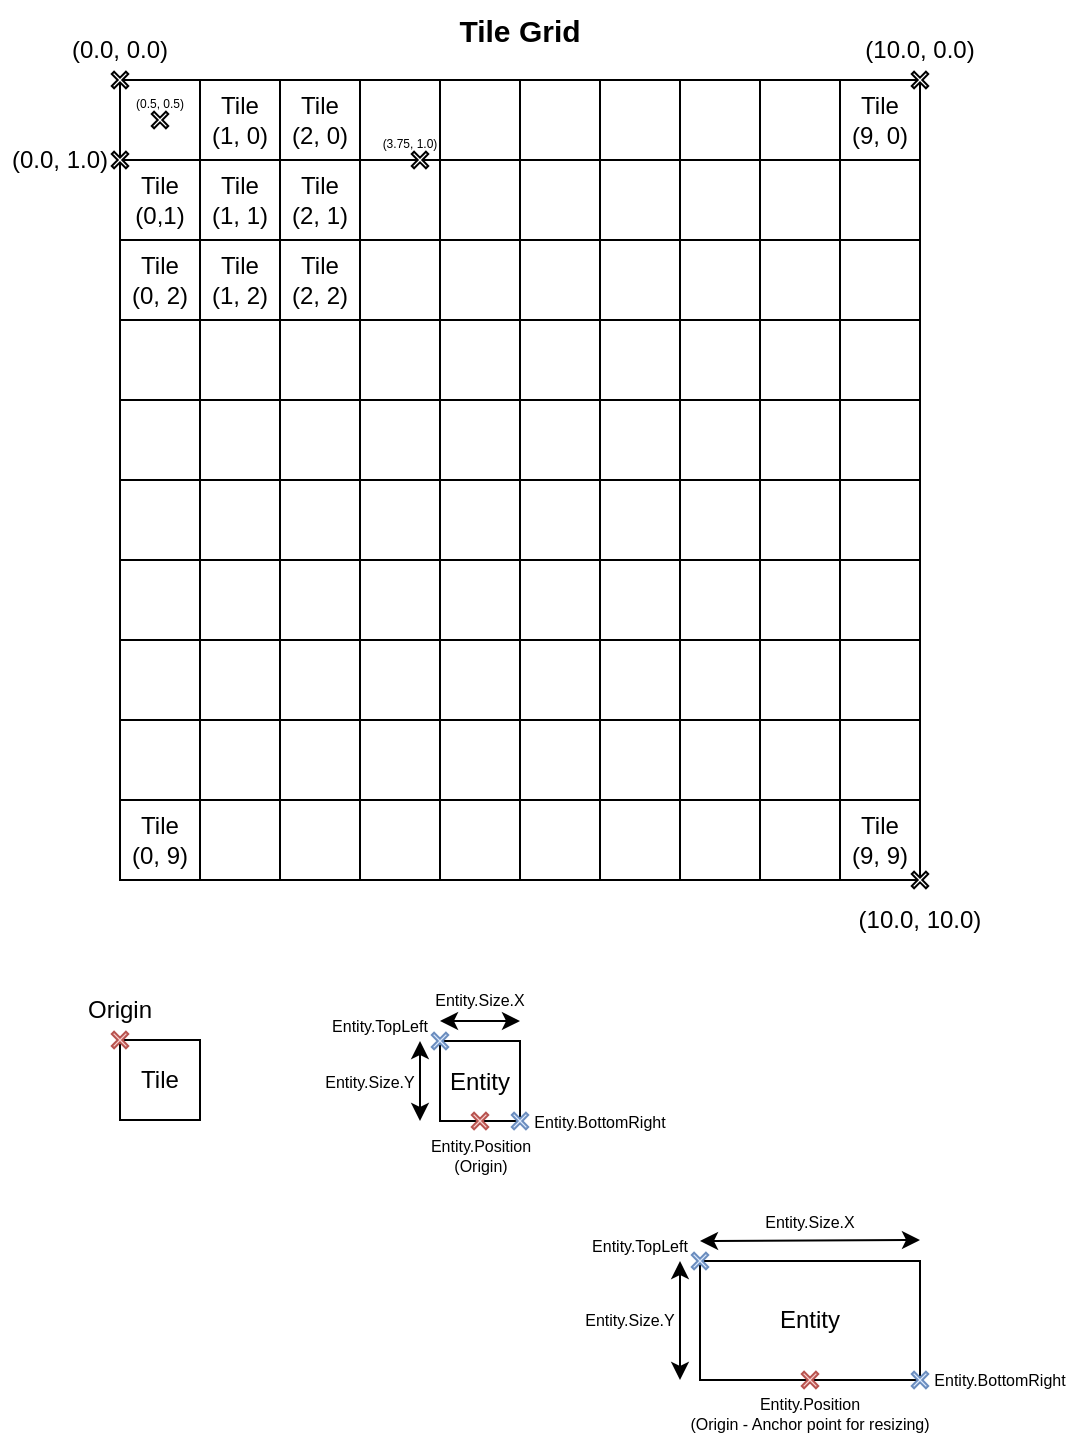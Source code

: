 <mxfile version="24.1.0" type="device">
  <diagram name="Page-1" id="GavkooOX6epFIxhdZz8Q">
    <mxGraphModel dx="1430" dy="858" grid="1" gridSize="10" guides="1" tooltips="1" connect="1" arrows="1" fold="1" page="1" pageScale="1" pageWidth="650" pageHeight="800" math="0" shadow="0">
      <root>
        <mxCell id="0" />
        <mxCell id="1" parent="0" />
        <mxCell id="jgQKw97qstqUn-P2dx_w-140" value="Entity" style="whiteSpace=wrap;html=1;" vertex="1" parent="1">
          <mxGeometry x="410" y="670.5" width="110" height="59.5" as="geometry" />
        </mxCell>
        <mxCell id="jgQKw97qstqUn-P2dx_w-1" value="" style="whiteSpace=wrap;html=1;aspect=fixed;" vertex="1" parent="1">
          <mxGeometry x="120" y="80" width="40" height="40" as="geometry" />
        </mxCell>
        <mxCell id="jgQKw97qstqUn-P2dx_w-2" value="&lt;div&gt;Tile&lt;/div&gt;(1, 0)" style="whiteSpace=wrap;html=1;aspect=fixed;" vertex="1" parent="1">
          <mxGeometry x="160" y="80" width="40" height="40" as="geometry" />
        </mxCell>
        <mxCell id="jgQKw97qstqUn-P2dx_w-3" value="&lt;div&gt;Tile&lt;/div&gt;(2, 0)" style="whiteSpace=wrap;html=1;aspect=fixed;" vertex="1" parent="1">
          <mxGeometry x="200" y="80" width="40" height="40" as="geometry" />
        </mxCell>
        <mxCell id="jgQKw97qstqUn-P2dx_w-5" value="" style="whiteSpace=wrap;html=1;aspect=fixed;" vertex="1" parent="1">
          <mxGeometry x="240" y="80" width="40" height="40" as="geometry" />
        </mxCell>
        <mxCell id="jgQKw97qstqUn-P2dx_w-6" value="" style="whiteSpace=wrap;html=1;aspect=fixed;" vertex="1" parent="1">
          <mxGeometry x="280" y="80" width="40" height="40" as="geometry" />
        </mxCell>
        <mxCell id="jgQKw97qstqUn-P2dx_w-7" value="" style="whiteSpace=wrap;html=1;aspect=fixed;" vertex="1" parent="1">
          <mxGeometry x="320" y="80" width="40" height="40" as="geometry" />
        </mxCell>
        <mxCell id="jgQKw97qstqUn-P2dx_w-8" value="" style="whiteSpace=wrap;html=1;aspect=fixed;" vertex="1" parent="1">
          <mxGeometry x="360" y="80" width="40" height="40" as="geometry" />
        </mxCell>
        <mxCell id="jgQKw97qstqUn-P2dx_w-9" value="" style="whiteSpace=wrap;html=1;aspect=fixed;" vertex="1" parent="1">
          <mxGeometry x="400" y="80" width="40" height="40" as="geometry" />
        </mxCell>
        <mxCell id="jgQKw97qstqUn-P2dx_w-10" value="" style="whiteSpace=wrap;html=1;aspect=fixed;" vertex="1" parent="1">
          <mxGeometry x="440" y="80" width="40" height="40" as="geometry" />
        </mxCell>
        <mxCell id="jgQKw97qstqUn-P2dx_w-11" value="Tile&lt;div&gt;(9, 0)&lt;/div&gt;" style="whiteSpace=wrap;html=1;aspect=fixed;" vertex="1" parent="1">
          <mxGeometry x="480" y="80" width="40" height="40" as="geometry" />
        </mxCell>
        <mxCell id="jgQKw97qstqUn-P2dx_w-12" value="&lt;div&gt;Tile&lt;/div&gt;(0,1)" style="whiteSpace=wrap;html=1;aspect=fixed;" vertex="1" parent="1">
          <mxGeometry x="120" y="120" width="40" height="40" as="geometry" />
        </mxCell>
        <mxCell id="jgQKw97qstqUn-P2dx_w-13" value="&lt;div&gt;Tile&lt;/div&gt;(1, 1)" style="whiteSpace=wrap;html=1;aspect=fixed;" vertex="1" parent="1">
          <mxGeometry x="160" y="120" width="40" height="40" as="geometry" />
        </mxCell>
        <mxCell id="jgQKw97qstqUn-P2dx_w-14" value="&lt;div&gt;Tile&lt;/div&gt;(2, 1)" style="whiteSpace=wrap;html=1;aspect=fixed;" vertex="1" parent="1">
          <mxGeometry x="200" y="120" width="40" height="40" as="geometry" />
        </mxCell>
        <mxCell id="jgQKw97qstqUn-P2dx_w-15" value="" style="whiteSpace=wrap;html=1;aspect=fixed;" vertex="1" parent="1">
          <mxGeometry x="240" y="120" width="40" height="40" as="geometry" />
        </mxCell>
        <mxCell id="jgQKw97qstqUn-P2dx_w-16" value="" style="whiteSpace=wrap;html=1;aspect=fixed;" vertex="1" parent="1">
          <mxGeometry x="280" y="120" width="40" height="40" as="geometry" />
        </mxCell>
        <mxCell id="jgQKw97qstqUn-P2dx_w-17" value="" style="whiteSpace=wrap;html=1;aspect=fixed;" vertex="1" parent="1">
          <mxGeometry x="320" y="120" width="40" height="40" as="geometry" />
        </mxCell>
        <mxCell id="jgQKw97qstqUn-P2dx_w-18" value="" style="whiteSpace=wrap;html=1;aspect=fixed;" vertex="1" parent="1">
          <mxGeometry x="360" y="120" width="40" height="40" as="geometry" />
        </mxCell>
        <mxCell id="jgQKw97qstqUn-P2dx_w-19" value="" style="whiteSpace=wrap;html=1;aspect=fixed;" vertex="1" parent="1">
          <mxGeometry x="400" y="120" width="40" height="40" as="geometry" />
        </mxCell>
        <mxCell id="jgQKw97qstqUn-P2dx_w-20" value="" style="whiteSpace=wrap;html=1;aspect=fixed;" vertex="1" parent="1">
          <mxGeometry x="440" y="120" width="40" height="40" as="geometry" />
        </mxCell>
        <mxCell id="jgQKw97qstqUn-P2dx_w-21" value="" style="whiteSpace=wrap;html=1;aspect=fixed;" vertex="1" parent="1">
          <mxGeometry x="480" y="120" width="40" height="40" as="geometry" />
        </mxCell>
        <mxCell id="jgQKw97qstqUn-P2dx_w-22" value="&lt;div&gt;Tile&lt;/div&gt;(0, 2&lt;span style=&quot;background-color: initial;&quot;&gt;)&lt;/span&gt;" style="whiteSpace=wrap;html=1;aspect=fixed;" vertex="1" parent="1">
          <mxGeometry x="120" y="160" width="40" height="40" as="geometry" />
        </mxCell>
        <mxCell id="jgQKw97qstqUn-P2dx_w-23" value="&lt;div&gt;Tile&lt;/div&gt;(1, 2)" style="whiteSpace=wrap;html=1;aspect=fixed;" vertex="1" parent="1">
          <mxGeometry x="160" y="160" width="40" height="40" as="geometry" />
        </mxCell>
        <mxCell id="jgQKw97qstqUn-P2dx_w-24" value="&lt;div&gt;Tile&lt;/div&gt;(2, 2)" style="whiteSpace=wrap;html=1;aspect=fixed;" vertex="1" parent="1">
          <mxGeometry x="200" y="160" width="40" height="40" as="geometry" />
        </mxCell>
        <mxCell id="jgQKw97qstqUn-P2dx_w-25" value="" style="whiteSpace=wrap;html=1;aspect=fixed;" vertex="1" parent="1">
          <mxGeometry x="240" y="160" width="40" height="40" as="geometry" />
        </mxCell>
        <mxCell id="jgQKw97qstqUn-P2dx_w-26" value="" style="whiteSpace=wrap;html=1;aspect=fixed;" vertex="1" parent="1">
          <mxGeometry x="280" y="160" width="40" height="40" as="geometry" />
        </mxCell>
        <mxCell id="jgQKw97qstqUn-P2dx_w-27" value="" style="whiteSpace=wrap;html=1;aspect=fixed;" vertex="1" parent="1">
          <mxGeometry x="320" y="160" width="40" height="40" as="geometry" />
        </mxCell>
        <mxCell id="jgQKw97qstqUn-P2dx_w-28" value="" style="whiteSpace=wrap;html=1;aspect=fixed;" vertex="1" parent="1">
          <mxGeometry x="360" y="160" width="40" height="40" as="geometry" />
        </mxCell>
        <mxCell id="jgQKw97qstqUn-P2dx_w-29" value="" style="whiteSpace=wrap;html=1;aspect=fixed;" vertex="1" parent="1">
          <mxGeometry x="400" y="160" width="40" height="40" as="geometry" />
        </mxCell>
        <mxCell id="jgQKw97qstqUn-P2dx_w-30" value="" style="whiteSpace=wrap;html=1;aspect=fixed;" vertex="1" parent="1">
          <mxGeometry x="440" y="160" width="40" height="40" as="geometry" />
        </mxCell>
        <mxCell id="jgQKw97qstqUn-P2dx_w-31" value="" style="whiteSpace=wrap;html=1;aspect=fixed;" vertex="1" parent="1">
          <mxGeometry x="480" y="160" width="40" height="40" as="geometry" />
        </mxCell>
        <mxCell id="jgQKw97qstqUn-P2dx_w-32" value="" style="whiteSpace=wrap;html=1;aspect=fixed;" vertex="1" parent="1">
          <mxGeometry x="120" y="200" width="40" height="40" as="geometry" />
        </mxCell>
        <mxCell id="jgQKw97qstqUn-P2dx_w-33" value="" style="whiteSpace=wrap;html=1;aspect=fixed;" vertex="1" parent="1">
          <mxGeometry x="160" y="200" width="40" height="40" as="geometry" />
        </mxCell>
        <mxCell id="jgQKw97qstqUn-P2dx_w-34" value="" style="whiteSpace=wrap;html=1;aspect=fixed;" vertex="1" parent="1">
          <mxGeometry x="200" y="200" width="40" height="40" as="geometry" />
        </mxCell>
        <mxCell id="jgQKw97qstqUn-P2dx_w-35" value="" style="whiteSpace=wrap;html=1;aspect=fixed;" vertex="1" parent="1">
          <mxGeometry x="240" y="200" width="40" height="40" as="geometry" />
        </mxCell>
        <mxCell id="jgQKw97qstqUn-P2dx_w-36" value="" style="whiteSpace=wrap;html=1;aspect=fixed;" vertex="1" parent="1">
          <mxGeometry x="280" y="200" width="40" height="40" as="geometry" />
        </mxCell>
        <mxCell id="jgQKw97qstqUn-P2dx_w-37" value="" style="whiteSpace=wrap;html=1;aspect=fixed;" vertex="1" parent="1">
          <mxGeometry x="320" y="200" width="40" height="40" as="geometry" />
        </mxCell>
        <mxCell id="jgQKw97qstqUn-P2dx_w-38" value="" style="whiteSpace=wrap;html=1;aspect=fixed;" vertex="1" parent="1">
          <mxGeometry x="360" y="200" width="40" height="40" as="geometry" />
        </mxCell>
        <mxCell id="jgQKw97qstqUn-P2dx_w-39" value="" style="whiteSpace=wrap;html=1;aspect=fixed;" vertex="1" parent="1">
          <mxGeometry x="400" y="200" width="40" height="40" as="geometry" />
        </mxCell>
        <mxCell id="jgQKw97qstqUn-P2dx_w-40" value="" style="whiteSpace=wrap;html=1;aspect=fixed;" vertex="1" parent="1">
          <mxGeometry x="440" y="200" width="40" height="40" as="geometry" />
        </mxCell>
        <mxCell id="jgQKw97qstqUn-P2dx_w-41" value="" style="whiteSpace=wrap;html=1;aspect=fixed;" vertex="1" parent="1">
          <mxGeometry x="480" y="200" width="40" height="40" as="geometry" />
        </mxCell>
        <mxCell id="jgQKw97qstqUn-P2dx_w-42" value="" style="whiteSpace=wrap;html=1;aspect=fixed;" vertex="1" parent="1">
          <mxGeometry x="120" y="240" width="40" height="40" as="geometry" />
        </mxCell>
        <mxCell id="jgQKw97qstqUn-P2dx_w-43" value="" style="whiteSpace=wrap;html=1;aspect=fixed;" vertex="1" parent="1">
          <mxGeometry x="160" y="240" width="40" height="40" as="geometry" />
        </mxCell>
        <mxCell id="jgQKw97qstqUn-P2dx_w-44" value="" style="whiteSpace=wrap;html=1;aspect=fixed;" vertex="1" parent="1">
          <mxGeometry x="200" y="240" width="40" height="40" as="geometry" />
        </mxCell>
        <mxCell id="jgQKw97qstqUn-P2dx_w-45" value="" style="whiteSpace=wrap;html=1;aspect=fixed;" vertex="1" parent="1">
          <mxGeometry x="240" y="240" width="40" height="40" as="geometry" />
        </mxCell>
        <mxCell id="jgQKw97qstqUn-P2dx_w-46" value="" style="whiteSpace=wrap;html=1;aspect=fixed;" vertex="1" parent="1">
          <mxGeometry x="280" y="240" width="40" height="40" as="geometry" />
        </mxCell>
        <mxCell id="jgQKw97qstqUn-P2dx_w-47" value="" style="whiteSpace=wrap;html=1;aspect=fixed;" vertex="1" parent="1">
          <mxGeometry x="320" y="240" width="40" height="40" as="geometry" />
        </mxCell>
        <mxCell id="jgQKw97qstqUn-P2dx_w-48" value="" style="whiteSpace=wrap;html=1;aspect=fixed;" vertex="1" parent="1">
          <mxGeometry x="360" y="240" width="40" height="40" as="geometry" />
        </mxCell>
        <mxCell id="jgQKw97qstqUn-P2dx_w-49" value="" style="whiteSpace=wrap;html=1;aspect=fixed;" vertex="1" parent="1">
          <mxGeometry x="400" y="240" width="40" height="40" as="geometry" />
        </mxCell>
        <mxCell id="jgQKw97qstqUn-P2dx_w-50" value="" style="whiteSpace=wrap;html=1;aspect=fixed;" vertex="1" parent="1">
          <mxGeometry x="440" y="240" width="40" height="40" as="geometry" />
        </mxCell>
        <mxCell id="jgQKw97qstqUn-P2dx_w-51" value="" style="whiteSpace=wrap;html=1;aspect=fixed;" vertex="1" parent="1">
          <mxGeometry x="480" y="240" width="40" height="40" as="geometry" />
        </mxCell>
        <mxCell id="jgQKw97qstqUn-P2dx_w-52" value="" style="whiteSpace=wrap;html=1;aspect=fixed;" vertex="1" parent="1">
          <mxGeometry x="120" y="280" width="40" height="40" as="geometry" />
        </mxCell>
        <mxCell id="jgQKw97qstqUn-P2dx_w-53" value="" style="whiteSpace=wrap;html=1;aspect=fixed;" vertex="1" parent="1">
          <mxGeometry x="160" y="280" width="40" height="40" as="geometry" />
        </mxCell>
        <mxCell id="jgQKw97qstqUn-P2dx_w-54" value="" style="whiteSpace=wrap;html=1;aspect=fixed;" vertex="1" parent="1">
          <mxGeometry x="200" y="280" width="40" height="40" as="geometry" />
        </mxCell>
        <mxCell id="jgQKw97qstqUn-P2dx_w-55" value="" style="whiteSpace=wrap;html=1;aspect=fixed;" vertex="1" parent="1">
          <mxGeometry x="240" y="280" width="40" height="40" as="geometry" />
        </mxCell>
        <mxCell id="jgQKw97qstqUn-P2dx_w-56" value="" style="whiteSpace=wrap;html=1;aspect=fixed;" vertex="1" parent="1">
          <mxGeometry x="280" y="280" width="40" height="40" as="geometry" />
        </mxCell>
        <mxCell id="jgQKw97qstqUn-P2dx_w-57" value="" style="whiteSpace=wrap;html=1;aspect=fixed;" vertex="1" parent="1">
          <mxGeometry x="320" y="280" width="40" height="40" as="geometry" />
        </mxCell>
        <mxCell id="jgQKw97qstqUn-P2dx_w-58" value="" style="whiteSpace=wrap;html=1;aspect=fixed;" vertex="1" parent="1">
          <mxGeometry x="360" y="280" width="40" height="40" as="geometry" />
        </mxCell>
        <mxCell id="jgQKw97qstqUn-P2dx_w-59" value="" style="whiteSpace=wrap;html=1;aspect=fixed;" vertex="1" parent="1">
          <mxGeometry x="400" y="280" width="40" height="40" as="geometry" />
        </mxCell>
        <mxCell id="jgQKw97qstqUn-P2dx_w-60" value="" style="whiteSpace=wrap;html=1;aspect=fixed;" vertex="1" parent="1">
          <mxGeometry x="440" y="280" width="40" height="40" as="geometry" />
        </mxCell>
        <mxCell id="jgQKw97qstqUn-P2dx_w-61" value="" style="whiteSpace=wrap;html=1;aspect=fixed;" vertex="1" parent="1">
          <mxGeometry x="480" y="280" width="40" height="40" as="geometry" />
        </mxCell>
        <mxCell id="jgQKw97qstqUn-P2dx_w-62" value="" style="whiteSpace=wrap;html=1;aspect=fixed;" vertex="1" parent="1">
          <mxGeometry x="120" y="320" width="40" height="40" as="geometry" />
        </mxCell>
        <mxCell id="jgQKw97qstqUn-P2dx_w-63" value="" style="whiteSpace=wrap;html=1;aspect=fixed;" vertex="1" parent="1">
          <mxGeometry x="160" y="320" width="40" height="40" as="geometry" />
        </mxCell>
        <mxCell id="jgQKw97qstqUn-P2dx_w-64" value="" style="whiteSpace=wrap;html=1;aspect=fixed;" vertex="1" parent="1">
          <mxGeometry x="200" y="320" width="40" height="40" as="geometry" />
        </mxCell>
        <mxCell id="jgQKw97qstqUn-P2dx_w-65" value="" style="whiteSpace=wrap;html=1;aspect=fixed;" vertex="1" parent="1">
          <mxGeometry x="240" y="320" width="40" height="40" as="geometry" />
        </mxCell>
        <mxCell id="jgQKw97qstqUn-P2dx_w-66" value="" style="whiteSpace=wrap;html=1;aspect=fixed;" vertex="1" parent="1">
          <mxGeometry x="280" y="320" width="40" height="40" as="geometry" />
        </mxCell>
        <mxCell id="jgQKw97qstqUn-P2dx_w-67" value="" style="whiteSpace=wrap;html=1;aspect=fixed;" vertex="1" parent="1">
          <mxGeometry x="320" y="320" width="40" height="40" as="geometry" />
        </mxCell>
        <mxCell id="jgQKw97qstqUn-P2dx_w-68" value="" style="whiteSpace=wrap;html=1;aspect=fixed;" vertex="1" parent="1">
          <mxGeometry x="360" y="320" width="40" height="40" as="geometry" />
        </mxCell>
        <mxCell id="jgQKw97qstqUn-P2dx_w-69" value="" style="whiteSpace=wrap;html=1;aspect=fixed;" vertex="1" parent="1">
          <mxGeometry x="400" y="320" width="40" height="40" as="geometry" />
        </mxCell>
        <mxCell id="jgQKw97qstqUn-P2dx_w-70" value="" style="whiteSpace=wrap;html=1;aspect=fixed;" vertex="1" parent="1">
          <mxGeometry x="440" y="320" width="40" height="40" as="geometry" />
        </mxCell>
        <mxCell id="jgQKw97qstqUn-P2dx_w-71" value="" style="whiteSpace=wrap;html=1;aspect=fixed;" vertex="1" parent="1">
          <mxGeometry x="480" y="320" width="40" height="40" as="geometry" />
        </mxCell>
        <mxCell id="jgQKw97qstqUn-P2dx_w-72" value="" style="whiteSpace=wrap;html=1;aspect=fixed;" vertex="1" parent="1">
          <mxGeometry x="120" y="360" width="40" height="40" as="geometry" />
        </mxCell>
        <mxCell id="jgQKw97qstqUn-P2dx_w-73" value="" style="whiteSpace=wrap;html=1;aspect=fixed;" vertex="1" parent="1">
          <mxGeometry x="160" y="360" width="40" height="40" as="geometry" />
        </mxCell>
        <mxCell id="jgQKw97qstqUn-P2dx_w-74" value="" style="whiteSpace=wrap;html=1;aspect=fixed;" vertex="1" parent="1">
          <mxGeometry x="200" y="360" width="40" height="40" as="geometry" />
        </mxCell>
        <mxCell id="jgQKw97qstqUn-P2dx_w-75" value="" style="whiteSpace=wrap;html=1;aspect=fixed;" vertex="1" parent="1">
          <mxGeometry x="240" y="360" width="40" height="40" as="geometry" />
        </mxCell>
        <mxCell id="jgQKw97qstqUn-P2dx_w-76" value="" style="whiteSpace=wrap;html=1;aspect=fixed;" vertex="1" parent="1">
          <mxGeometry x="280" y="360" width="40" height="40" as="geometry" />
        </mxCell>
        <mxCell id="jgQKw97qstqUn-P2dx_w-77" value="" style="whiteSpace=wrap;html=1;aspect=fixed;" vertex="1" parent="1">
          <mxGeometry x="320" y="360" width="40" height="40" as="geometry" />
        </mxCell>
        <mxCell id="jgQKw97qstqUn-P2dx_w-78" value="" style="whiteSpace=wrap;html=1;aspect=fixed;" vertex="1" parent="1">
          <mxGeometry x="360" y="360" width="40" height="40" as="geometry" />
        </mxCell>
        <mxCell id="jgQKw97qstqUn-P2dx_w-79" value="" style="whiteSpace=wrap;html=1;aspect=fixed;" vertex="1" parent="1">
          <mxGeometry x="400" y="360" width="40" height="40" as="geometry" />
        </mxCell>
        <mxCell id="jgQKw97qstqUn-P2dx_w-80" value="" style="whiteSpace=wrap;html=1;aspect=fixed;" vertex="1" parent="1">
          <mxGeometry x="440" y="360" width="40" height="40" as="geometry" />
        </mxCell>
        <mxCell id="jgQKw97qstqUn-P2dx_w-81" value="" style="whiteSpace=wrap;html=1;aspect=fixed;" vertex="1" parent="1">
          <mxGeometry x="480" y="360" width="40" height="40" as="geometry" />
        </mxCell>
        <mxCell id="jgQKw97qstqUn-P2dx_w-82" value="" style="whiteSpace=wrap;html=1;aspect=fixed;" vertex="1" parent="1">
          <mxGeometry x="120" y="400" width="40" height="40" as="geometry" />
        </mxCell>
        <mxCell id="jgQKw97qstqUn-P2dx_w-83" value="" style="whiteSpace=wrap;html=1;aspect=fixed;" vertex="1" parent="1">
          <mxGeometry x="160" y="400" width="40" height="40" as="geometry" />
        </mxCell>
        <mxCell id="jgQKw97qstqUn-P2dx_w-84" value="" style="whiteSpace=wrap;html=1;aspect=fixed;" vertex="1" parent="1">
          <mxGeometry x="200" y="400" width="40" height="40" as="geometry" />
        </mxCell>
        <mxCell id="jgQKw97qstqUn-P2dx_w-85" value="" style="whiteSpace=wrap;html=1;aspect=fixed;" vertex="1" parent="1">
          <mxGeometry x="240" y="400" width="40" height="40" as="geometry" />
        </mxCell>
        <mxCell id="jgQKw97qstqUn-P2dx_w-86" value="" style="whiteSpace=wrap;html=1;aspect=fixed;" vertex="1" parent="1">
          <mxGeometry x="280" y="400" width="40" height="40" as="geometry" />
        </mxCell>
        <mxCell id="jgQKw97qstqUn-P2dx_w-87" value="" style="whiteSpace=wrap;html=1;aspect=fixed;" vertex="1" parent="1">
          <mxGeometry x="320" y="400" width="40" height="40" as="geometry" />
        </mxCell>
        <mxCell id="jgQKw97qstqUn-P2dx_w-88" value="" style="whiteSpace=wrap;html=1;aspect=fixed;" vertex="1" parent="1">
          <mxGeometry x="360" y="400" width="40" height="40" as="geometry" />
        </mxCell>
        <mxCell id="jgQKw97qstqUn-P2dx_w-89" value="" style="whiteSpace=wrap;html=1;aspect=fixed;" vertex="1" parent="1">
          <mxGeometry x="400" y="400" width="40" height="40" as="geometry" />
        </mxCell>
        <mxCell id="jgQKw97qstqUn-P2dx_w-90" value="" style="whiteSpace=wrap;html=1;aspect=fixed;" vertex="1" parent="1">
          <mxGeometry x="440" y="400" width="40" height="40" as="geometry" />
        </mxCell>
        <mxCell id="jgQKw97qstqUn-P2dx_w-91" value="" style="whiteSpace=wrap;html=1;aspect=fixed;" vertex="1" parent="1">
          <mxGeometry x="480" y="400" width="40" height="40" as="geometry" />
        </mxCell>
        <mxCell id="jgQKw97qstqUn-P2dx_w-92" value="Tile&lt;div&gt;(0, 9)&lt;/div&gt;" style="whiteSpace=wrap;html=1;aspect=fixed;" vertex="1" parent="1">
          <mxGeometry x="120" y="440" width="40" height="40" as="geometry" />
        </mxCell>
        <mxCell id="jgQKw97qstqUn-P2dx_w-93" value="" style="whiteSpace=wrap;html=1;aspect=fixed;" vertex="1" parent="1">
          <mxGeometry x="160" y="440" width="40" height="40" as="geometry" />
        </mxCell>
        <mxCell id="jgQKw97qstqUn-P2dx_w-94" value="" style="whiteSpace=wrap;html=1;aspect=fixed;" vertex="1" parent="1">
          <mxGeometry x="200" y="440" width="40" height="40" as="geometry" />
        </mxCell>
        <mxCell id="jgQKw97qstqUn-P2dx_w-95" value="" style="whiteSpace=wrap;html=1;aspect=fixed;" vertex="1" parent="1">
          <mxGeometry x="240" y="440" width="40" height="40" as="geometry" />
        </mxCell>
        <mxCell id="jgQKw97qstqUn-P2dx_w-96" value="" style="whiteSpace=wrap;html=1;aspect=fixed;" vertex="1" parent="1">
          <mxGeometry x="280" y="440" width="40" height="40" as="geometry" />
        </mxCell>
        <mxCell id="jgQKw97qstqUn-P2dx_w-97" value="" style="whiteSpace=wrap;html=1;aspect=fixed;" vertex="1" parent="1">
          <mxGeometry x="320" y="440" width="40" height="40" as="geometry" />
        </mxCell>
        <mxCell id="jgQKw97qstqUn-P2dx_w-98" value="" style="whiteSpace=wrap;html=1;aspect=fixed;" vertex="1" parent="1">
          <mxGeometry x="360" y="440" width="40" height="40" as="geometry" />
        </mxCell>
        <mxCell id="jgQKw97qstqUn-P2dx_w-99" value="" style="whiteSpace=wrap;html=1;aspect=fixed;" vertex="1" parent="1">
          <mxGeometry x="400" y="440" width="40" height="40" as="geometry" />
        </mxCell>
        <mxCell id="jgQKw97qstqUn-P2dx_w-100" value="" style="whiteSpace=wrap;html=1;aspect=fixed;" vertex="1" parent="1">
          <mxGeometry x="440" y="440" width="40" height="40" as="geometry" />
        </mxCell>
        <mxCell id="jgQKw97qstqUn-P2dx_w-101" value="Tile&lt;div&gt;(9, 9)&lt;/div&gt;" style="whiteSpace=wrap;html=1;aspect=fixed;" vertex="1" parent="1">
          <mxGeometry x="480" y="440" width="40" height="40" as="geometry" />
        </mxCell>
        <mxCell id="jgQKw97qstqUn-P2dx_w-102" value="" style="shape=cross;whiteSpace=wrap;html=1;rotation=45;size=0.163;" vertex="1" parent="1">
          <mxGeometry x="115" y="75" width="10" height="10" as="geometry" />
        </mxCell>
        <mxCell id="jgQKw97qstqUn-P2dx_w-103" value="(0.0, 0.0)" style="text;html=1;align=center;verticalAlign=middle;whiteSpace=wrap;rounded=0;" vertex="1" parent="1">
          <mxGeometry x="90" y="50" width="60" height="30" as="geometry" />
        </mxCell>
        <mxCell id="jgQKw97qstqUn-P2dx_w-104" value="" style="shape=cross;whiteSpace=wrap;html=1;rotation=45;size=0.163;" vertex="1" parent="1">
          <mxGeometry x="515" y="75" width="10" height="10" as="geometry" />
        </mxCell>
        <mxCell id="jgQKw97qstqUn-P2dx_w-106" value="(1&lt;span style=&quot;background-color: initial;&quot;&gt;0.0, 0.0)&lt;/span&gt;" style="text;html=1;align=center;verticalAlign=middle;whiteSpace=wrap;rounded=0;" vertex="1" parent="1">
          <mxGeometry x="490" y="50" width="60" height="30" as="geometry" />
        </mxCell>
        <mxCell id="jgQKw97qstqUn-P2dx_w-107" value="" style="shape=cross;whiteSpace=wrap;html=1;rotation=45;size=0.163;" vertex="1" parent="1">
          <mxGeometry x="515" y="475" width="10" height="10" as="geometry" />
        </mxCell>
        <mxCell id="jgQKw97qstqUn-P2dx_w-108" value="(1&lt;span style=&quot;background-color: initial;&quot;&gt;0.0, 1&lt;/span&gt;&lt;span style=&quot;background-color: initial;&quot;&gt;0.0)&lt;/span&gt;" style="text;html=1;align=center;verticalAlign=middle;whiteSpace=wrap;rounded=0;" vertex="1" parent="1">
          <mxGeometry x="480" y="485" width="80" height="30" as="geometry" />
        </mxCell>
        <mxCell id="jgQKw97qstqUn-P2dx_w-110" value="" style="shape=cross;whiteSpace=wrap;html=1;rotation=45;size=0.163;" vertex="1" parent="1">
          <mxGeometry x="135" y="95" width="10" height="10" as="geometry" />
        </mxCell>
        <mxCell id="jgQKw97qstqUn-P2dx_w-111" value="&lt;font style=&quot;font-size: 6px;&quot;&gt;(0.5, 0.5)&lt;/font&gt;" style="text;html=1;align=center;verticalAlign=middle;whiteSpace=wrap;rounded=0;" vertex="1" parent="1">
          <mxGeometry x="125" y="85" width="30" height="10" as="geometry" />
        </mxCell>
        <mxCell id="jgQKw97qstqUn-P2dx_w-112" value="Tile" style="whiteSpace=wrap;html=1;aspect=fixed;" vertex="1" parent="1">
          <mxGeometry x="120" y="560" width="40" height="40" as="geometry" />
        </mxCell>
        <mxCell id="jgQKw97qstqUn-P2dx_w-113" value="" style="shape=cross;whiteSpace=wrap;html=1;rotation=45;size=0.163;fillColor=#f8cecc;strokeColor=#b85450;" vertex="1" parent="1">
          <mxGeometry x="115" y="555" width="10" height="10" as="geometry" />
        </mxCell>
        <mxCell id="jgQKw97qstqUn-P2dx_w-114" value="Origin" style="text;html=1;align=center;verticalAlign=middle;whiteSpace=wrap;rounded=0;" vertex="1" parent="1">
          <mxGeometry x="90" y="530" width="60" height="30" as="geometry" />
        </mxCell>
        <mxCell id="jgQKw97qstqUn-P2dx_w-115" value="Entity" style="whiteSpace=wrap;html=1;aspect=fixed;" vertex="1" parent="1">
          <mxGeometry x="280" y="560.5" width="40" height="40" as="geometry" />
        </mxCell>
        <mxCell id="jgQKw97qstqUn-P2dx_w-116" value="" style="shape=cross;whiteSpace=wrap;html=1;rotation=45;size=0.163;fillColor=#f8cecc;strokeColor=#b85450;" vertex="1" parent="1">
          <mxGeometry x="295" y="595.5" width="10" height="10" as="geometry" />
        </mxCell>
        <mxCell id="jgQKw97qstqUn-P2dx_w-117" value="&lt;div style=&quot;font-size: 8px;&quot;&gt;Entity.Position&lt;/div&gt;&lt;div style=&quot;font-size: 8px;&quot;&gt;(Origin)&lt;br style=&quot;font-size: 8px;&quot;&gt;&lt;/div&gt;" style="text;html=1;align=center;verticalAlign=middle;whiteSpace=wrap;rounded=0;fontSize=8;" vertex="1" parent="1">
          <mxGeometry x="272.5" y="605.5" width="55" height="24.5" as="geometry" />
        </mxCell>
        <mxCell id="jgQKw97qstqUn-P2dx_w-118" value="" style="shape=cross;whiteSpace=wrap;html=1;rotation=45;size=0.163;fillColor=#dae8fc;strokeColor=#6c8ebf;" vertex="1" parent="1">
          <mxGeometry x="275" y="555.5" width="10" height="10" as="geometry" />
        </mxCell>
        <mxCell id="jgQKw97qstqUn-P2dx_w-119" value="Entity.TopLeft" style="text;html=1;align=center;verticalAlign=middle;whiteSpace=wrap;rounded=0;fontSize=8;" vertex="1" parent="1">
          <mxGeometry x="220" y="540" width="60" height="25.5" as="geometry" />
        </mxCell>
        <mxCell id="jgQKw97qstqUn-P2dx_w-120" value="" style="shape=cross;whiteSpace=wrap;html=1;rotation=45;size=0.163;fillColor=#dae8fc;strokeColor=#6c8ebf;" vertex="1" parent="1">
          <mxGeometry x="315" y="595.5" width="10" height="10" as="geometry" />
        </mxCell>
        <mxCell id="jgQKw97qstqUn-P2dx_w-121" value="Entity.BottomRight" style="text;html=1;align=center;verticalAlign=middle;whiteSpace=wrap;rounded=0;fontSize=8;" vertex="1" parent="1">
          <mxGeometry x="320" y="585.5" width="80" height="30" as="geometry" />
        </mxCell>
        <mxCell id="jgQKw97qstqUn-P2dx_w-122" value="" style="endArrow=classic;startArrow=classic;html=1;rounded=0;" edge="1" parent="1">
          <mxGeometry width="50" height="50" relative="1" as="geometry">
            <mxPoint x="280" y="550.5" as="sourcePoint" />
            <mxPoint x="320" y="550.5" as="targetPoint" />
          </mxGeometry>
        </mxCell>
        <mxCell id="jgQKw97qstqUn-P2dx_w-123" value="Entity.Size.X" style="text;html=1;align=center;verticalAlign=middle;whiteSpace=wrap;rounded=0;fontSize=8;" vertex="1" parent="1">
          <mxGeometry x="275" y="525" width="50" height="30" as="geometry" />
        </mxCell>
        <mxCell id="jgQKw97qstqUn-P2dx_w-124" value="" style="endArrow=classic;startArrow=classic;html=1;rounded=0;" edge="1" parent="1">
          <mxGeometry width="50" height="50" relative="1" as="geometry">
            <mxPoint x="270" y="600.5" as="sourcePoint" />
            <mxPoint x="270" y="560.5" as="targetPoint" />
          </mxGeometry>
        </mxCell>
        <mxCell id="jgQKw97qstqUn-P2dx_w-125" value="Entity.Size.Y" style="text;html=1;align=center;verticalAlign=middle;whiteSpace=wrap;rounded=0;fontSize=8;" vertex="1" parent="1">
          <mxGeometry x="220" y="565.5" width="50" height="30" as="geometry" />
        </mxCell>
        <mxCell id="jgQKw97qstqUn-P2dx_w-128" value="" style="shape=cross;whiteSpace=wrap;html=1;rotation=45;size=0.163;fillColor=#f8cecc;strokeColor=#b85450;" vertex="1" parent="1">
          <mxGeometry x="460" y="725" width="10" height="10" as="geometry" />
        </mxCell>
        <mxCell id="jgQKw97qstqUn-P2dx_w-129" value="&lt;div style=&quot;font-size: 8px;&quot;&gt;Entity.Position&lt;/div&gt;&lt;div style=&quot;font-size: 8px;&quot;&gt;(Origin - Anchor point for resizing)&lt;br style=&quot;font-size: 8px;&quot;&gt;&lt;/div&gt;" style="text;html=1;align=center;verticalAlign=middle;whiteSpace=wrap;rounded=0;fontSize=8;" vertex="1" parent="1">
          <mxGeometry x="360" y="735" width="210" height="24.5" as="geometry" />
        </mxCell>
        <mxCell id="jgQKw97qstqUn-P2dx_w-130" value="" style="shape=cross;whiteSpace=wrap;html=1;rotation=45;size=0.163;fillColor=#dae8fc;strokeColor=#6c8ebf;" vertex="1" parent="1">
          <mxGeometry x="405" y="665.5" width="10" height="10" as="geometry" />
        </mxCell>
        <mxCell id="jgQKw97qstqUn-P2dx_w-131" value="Entity.TopLeft" style="text;html=1;align=center;verticalAlign=middle;whiteSpace=wrap;rounded=0;fontSize=8;" vertex="1" parent="1">
          <mxGeometry x="350" y="650" width="60" height="25.5" as="geometry" />
        </mxCell>
        <mxCell id="jgQKw97qstqUn-P2dx_w-132" value="" style="shape=cross;whiteSpace=wrap;html=1;rotation=45;size=0.163;fillColor=#dae8fc;strokeColor=#6c8ebf;" vertex="1" parent="1">
          <mxGeometry x="515" y="725" width="10" height="10" as="geometry" />
        </mxCell>
        <mxCell id="jgQKw97qstqUn-P2dx_w-133" value="Entity.BottomRight" style="text;html=1;align=center;verticalAlign=middle;whiteSpace=wrap;rounded=0;fontSize=8;" vertex="1" parent="1">
          <mxGeometry x="520" y="715" width="80" height="30" as="geometry" />
        </mxCell>
        <mxCell id="jgQKw97qstqUn-P2dx_w-134" value="" style="endArrow=classic;startArrow=classic;html=1;rounded=0;" edge="1" parent="1">
          <mxGeometry width="50" height="50" relative="1" as="geometry">
            <mxPoint x="410" y="660.5" as="sourcePoint" />
            <mxPoint x="520" y="660" as="targetPoint" />
          </mxGeometry>
        </mxCell>
        <mxCell id="jgQKw97qstqUn-P2dx_w-135" value="Entity.Size.X" style="text;html=1;align=center;verticalAlign=middle;whiteSpace=wrap;rounded=0;fontSize=8;" vertex="1" parent="1">
          <mxGeometry x="440" y="635.5" width="50" height="30" as="geometry" />
        </mxCell>
        <mxCell id="jgQKw97qstqUn-P2dx_w-136" value="" style="endArrow=classic;startArrow=classic;html=1;rounded=0;" edge="1" parent="1">
          <mxGeometry width="50" height="50" relative="1" as="geometry">
            <mxPoint x="400" y="730" as="sourcePoint" />
            <mxPoint x="400" y="670.5" as="targetPoint" />
          </mxGeometry>
        </mxCell>
        <mxCell id="jgQKw97qstqUn-P2dx_w-137" value="Entity.Size.Y" style="text;html=1;align=center;verticalAlign=middle;whiteSpace=wrap;rounded=0;fontSize=8;" vertex="1" parent="1">
          <mxGeometry x="350" y="685.25" width="50" height="30" as="geometry" />
        </mxCell>
        <mxCell id="jgQKw97qstqUn-P2dx_w-142" value="" style="shape=cross;whiteSpace=wrap;html=1;rotation=45;size=0.163;" vertex="1" parent="1">
          <mxGeometry x="115" y="115" width="10" height="10" as="geometry" />
        </mxCell>
        <mxCell id="jgQKw97qstqUn-P2dx_w-143" value="(0.0, 1.0)" style="text;html=1;align=center;verticalAlign=middle;whiteSpace=wrap;rounded=0;" vertex="1" parent="1">
          <mxGeometry x="60" y="105" width="60" height="30" as="geometry" />
        </mxCell>
        <mxCell id="jgQKw97qstqUn-P2dx_w-144" value="&lt;font style=&quot;font-size: 15px;&quot;&gt;&lt;b&gt;Tile Grid&lt;/b&gt;&lt;/font&gt;" style="text;html=1;align=center;verticalAlign=middle;whiteSpace=wrap;rounded=0;" vertex="1" parent="1">
          <mxGeometry x="280" y="40" width="80" height="30" as="geometry" />
        </mxCell>
        <mxCell id="jgQKw97qstqUn-P2dx_w-145" value="" style="shape=cross;whiteSpace=wrap;html=1;rotation=45;size=0.163;" vertex="1" parent="1">
          <mxGeometry x="265" y="115" width="10" height="10" as="geometry" />
        </mxCell>
        <mxCell id="jgQKw97qstqUn-P2dx_w-146" value="&lt;font style=&quot;font-size: 6px;&quot;&gt;(3.75, 1.0)&lt;/font&gt;" style="text;html=1;align=center;verticalAlign=middle;whiteSpace=wrap;rounded=0;" vertex="1" parent="1">
          <mxGeometry x="250" y="105" width="30" height="10" as="geometry" />
        </mxCell>
      </root>
    </mxGraphModel>
  </diagram>
</mxfile>
